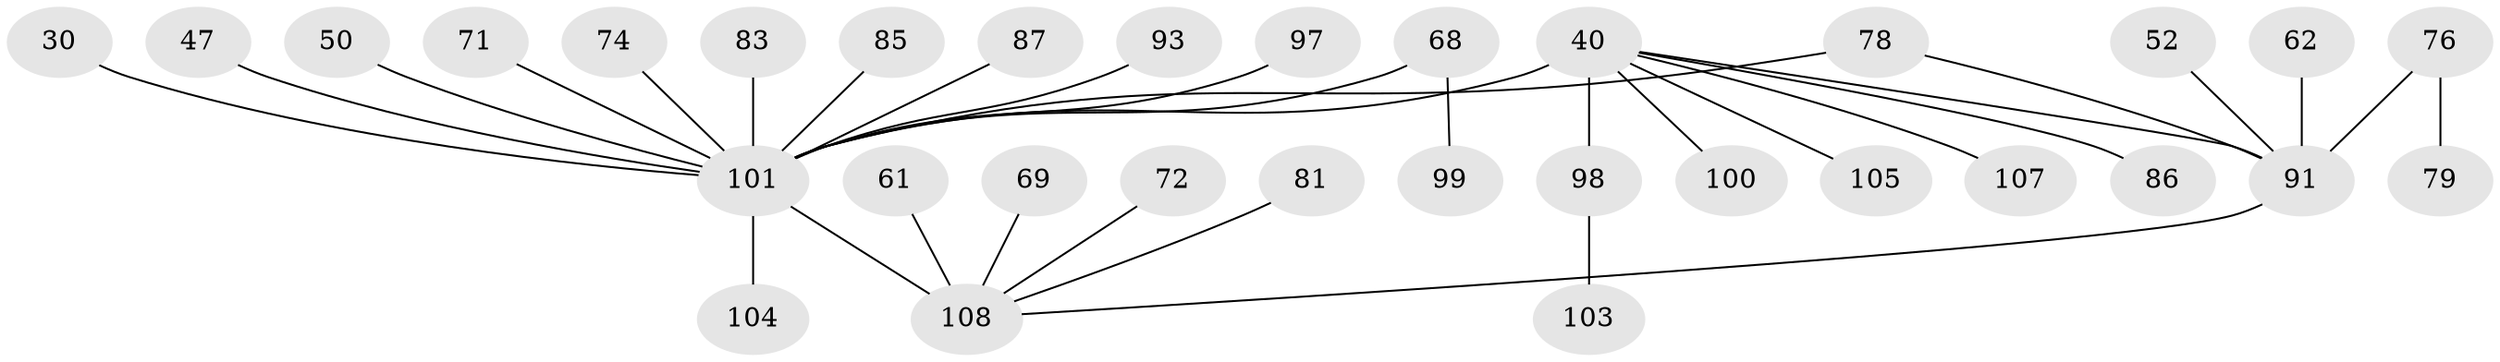 // original degree distribution, {4: 0.08333333333333333, 3: 0.24074074074074073, 6: 0.027777777777777776, 5: 0.018518518518518517, 2: 0.25925925925925924, 1: 0.37037037037037035}
// Generated by graph-tools (version 1.1) at 2025/44/03/04/25 21:44:53]
// undirected, 32 vertices, 33 edges
graph export_dot {
graph [start="1"]
  node [color=gray90,style=filled];
  30;
  40 [super="+8"];
  47;
  50;
  52;
  61;
  62;
  68;
  69;
  71;
  72;
  74;
  76 [super="+59"];
  78 [super="+64"];
  79;
  81;
  83 [super="+38"];
  85;
  86;
  87;
  91 [super="+54+70+37"];
  93 [super="+60"];
  97 [super="+80"];
  98 [super="+56+32+41+45+94"];
  99;
  100 [super="+43"];
  101 [super="+90+27+82+95"];
  103 [super="+102"];
  104;
  105 [super="+89+92"];
  107;
  108 [super="+106"];
  30 -- 101;
  40 -- 101 [weight=5];
  40 -- 107;
  40 -- 86;
  40 -- 91 [weight=2];
  40 -- 100;
  40 -- 105;
  40 -- 98 [weight=2];
  47 -- 101;
  50 -- 101;
  52 -- 91;
  61 -- 108;
  62 -- 91;
  68 -- 99;
  68 -- 101 [weight=2];
  69 -- 108;
  71 -- 101;
  72 -- 108;
  74 -- 101;
  76 -- 79;
  76 -- 91 [weight=2];
  78 -- 91;
  78 -- 101;
  81 -- 108;
  83 -- 101;
  85 -- 101;
  87 -- 101;
  91 -- 108;
  93 -- 101;
  97 -- 101;
  98 -- 103;
  101 -- 104;
  101 -- 108 [weight=3];
}
